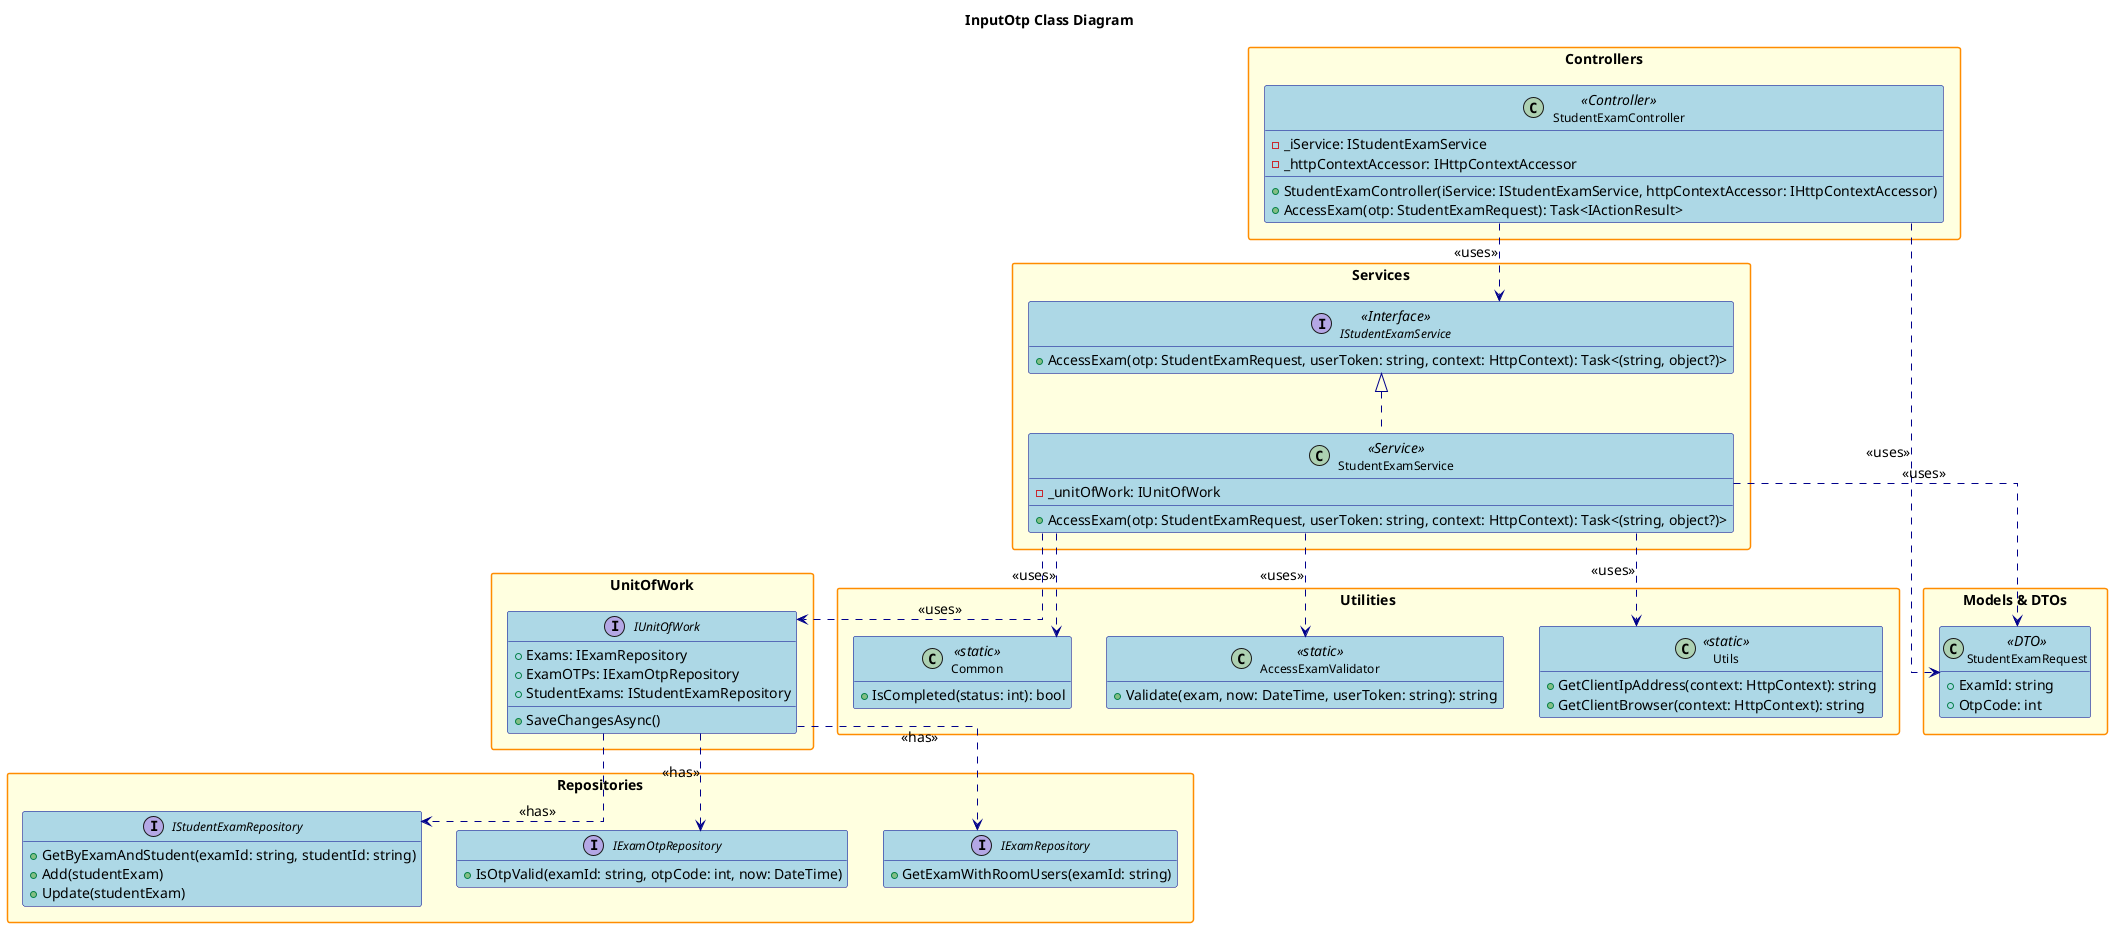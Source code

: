 @startuml
' Class Diagram for InputOtp (AccessExam) Feature - Sát code thực tế (bỏ Entities & Builder)

title InputOtp Class Diagram

hide empty members
skinparam packageStyle rectangle
skinparam linetype ortho
skinparam defaultFontSize 14
skinparam defaultFontName Arial
skinparam classFontSize 12
skinparam classFontName Arial
skinparam noteFontSize 11
skinparam noteFontName Arial

skinparam class {
    BackgroundColor LightBlue
    BorderColor DarkBlue
    ArrowColor DarkBlue
    FontSize 12
}

skinparam package {
    BackgroundColor LightYellow
    BorderColor DarkOrange
    FontSize 14
    FontStyle bold
}

skinparam interface {
    BackgroundColor LightGreen
    BorderColor DarkGreen
    FontSize 12
}

skinparam enum {
    BackgroundColor LightCyan
    BorderColor DarkCyan
    FontSize 12
}

package "Controllers" {
    class StudentExamController <<Controller>> {
        - _iService: IStudentExamService
        - _httpContextAccessor: IHttpContextAccessor
        + StudentExamController(iService: IStudentExamService, httpContextAccessor: IHttpContextAccessor)
        + AccessExam(otp: StudentExamRequest): Task<IActionResult>
    }
}

package "Services" {
    interface IStudentExamService <<Interface>> {
        + AccessExam(otp: StudentExamRequest, userToken: string, context: HttpContext): Task<(string, object?)>
    }
    class StudentExamService <<Service>> {
        - _unitOfWork: IUnitOfWork
        + AccessExam(otp: StudentExamRequest, userToken: string, context: HttpContext): Task<(string, object?)>
    }
}

package "UnitOfWork" {
    interface IUnitOfWork {
        + Exams: IExamRepository
        + ExamOTPs: IExamOtpRepository
        + StudentExams: IStudentExamRepository
        + SaveChangesAsync()
    }
}

package "Repositories" {
    interface IExamRepository {
        + GetExamWithRoomUsers(examId: string)
    }
    interface IExamOtpRepository {
        + IsOtpValid(examId: string, otpCode: int, now: DateTime)
    }
    interface IStudentExamRepository {
        + GetByExamAndStudent(examId: string, studentId: string)
        + Add(studentExam)
        + Update(studentExam)
    }
}

package "Models & DTOs" {
    class StudentExamRequest <<DTO>> {
        + ExamId: string
        + OtpCode: int
    }
}

package "Utilities" {
    class Utils <<static>> {
        + GetClientIpAddress(context: HttpContext): string
        + GetClientBrowser(context: HttpContext): string
    }
    class AccessExamValidator <<static>> {
        + Validate(exam, now: DateTime, userToken: string): string
    }
    class Common <<static>> {
        + IsCompleted(status: int): bool
    }
}

' Relationships
StudentExamController ..> IStudentExamService : <<uses>>
StudentExamController ..> StudentExamRequest : <<uses>>
IStudentExamService <|.. StudentExamService
StudentExamService ..> IUnitOfWork : <<uses>>
StudentExamService ..> Utils : <<uses>>
StudentExamService ..> AccessExamValidator : <<uses>>
StudentExamService ..> Common : <<uses>>
StudentExamService ..> StudentExamRequest : <<uses>>

IUnitOfWork ..> IExamRepository : <<has>>
IUnitOfWork ..> IExamOtpRepository : <<has>>
IUnitOfWork ..> IStudentExamRepository : <<has>>

@enduml